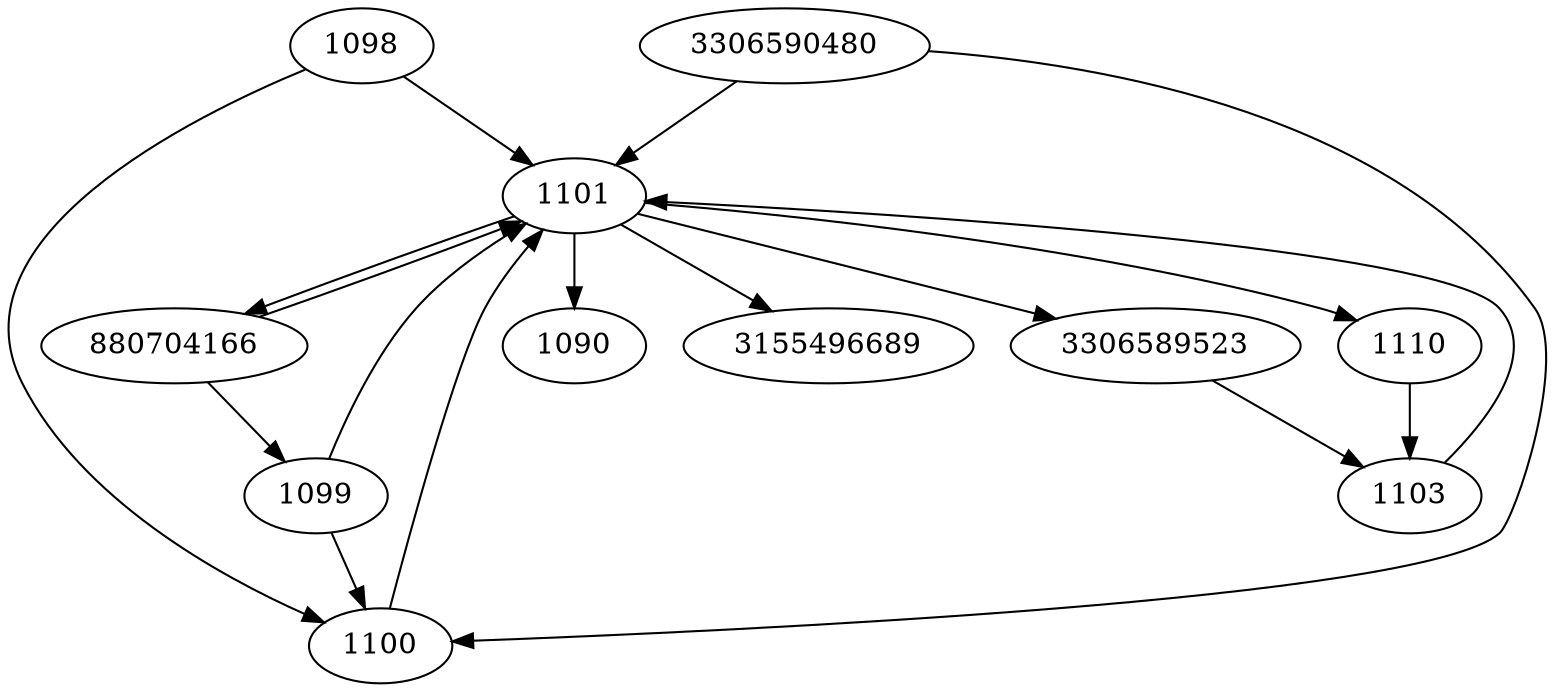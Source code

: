 strict digraph  {
1090;
880704166;
1098;
1099;
1100;
1101;
1103;
3306590480;
3155496689;
3306589523;
1110;
880704166 -> 1101;
880704166 -> 1099;
1098 -> 1100;
1098 -> 1101;
1099 -> 1101;
1099 -> 1100;
1100 -> 1101;
1101 -> 1110;
1101 -> 880704166;
1101 -> 3155496689;
1101 -> 1090;
1101 -> 3306589523;
1103 -> 1101;
3306590480 -> 1100;
3306590480 -> 1101;
3306589523 -> 1103;
1110 -> 1103;
}
